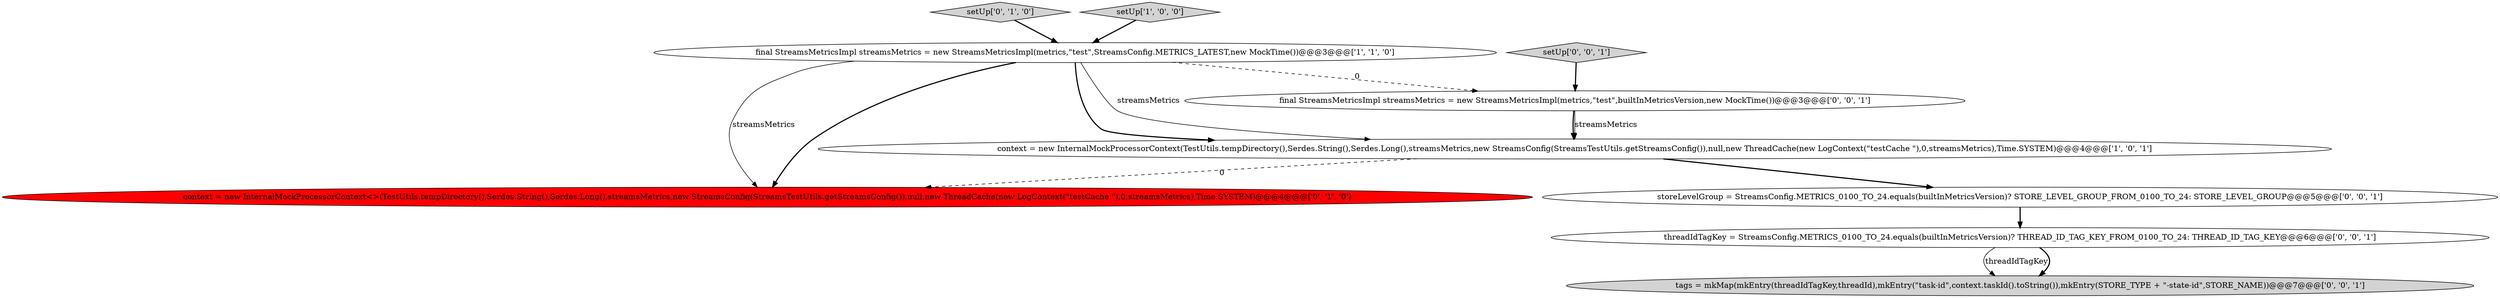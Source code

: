 digraph {
2 [style = filled, label = "final StreamsMetricsImpl streamsMetrics = new StreamsMetricsImpl(metrics,\"test\",StreamsConfig.METRICS_LATEST,new MockTime())@@@3@@@['1', '1', '0']", fillcolor = white, shape = ellipse image = "AAA0AAABBB1BBB"];
4 [style = filled, label = "context = new InternalMockProcessorContext<>(TestUtils.tempDirectory(),Serdes.String(),Serdes.Long(),streamsMetrics,new StreamsConfig(StreamsTestUtils.getStreamsConfig()),null,new ThreadCache(new LogContext(\"testCache \"),0,streamsMetrics),Time.SYSTEM)@@@4@@@['0', '1', '0']", fillcolor = red, shape = ellipse image = "AAA1AAABBB2BBB"];
7 [style = filled, label = "tags = mkMap(mkEntry(threadIdTagKey,threadId),mkEntry(\"task-id\",context.taskId().toString()),mkEntry(STORE_TYPE + \"-state-id\",STORE_NAME))@@@7@@@['0', '0', '1']", fillcolor = lightgray, shape = ellipse image = "AAA0AAABBB3BBB"];
3 [style = filled, label = "setUp['0', '1', '0']", fillcolor = lightgray, shape = diamond image = "AAA0AAABBB2BBB"];
0 [style = filled, label = "context = new InternalMockProcessorContext(TestUtils.tempDirectory(),Serdes.String(),Serdes.Long(),streamsMetrics,new StreamsConfig(StreamsTestUtils.getStreamsConfig()),null,new ThreadCache(new LogContext(\"testCache \"),0,streamsMetrics),Time.SYSTEM)@@@4@@@['1', '0', '1']", fillcolor = white, shape = ellipse image = "AAA0AAABBB1BBB"];
1 [style = filled, label = "setUp['1', '0', '0']", fillcolor = lightgray, shape = diamond image = "AAA0AAABBB1BBB"];
8 [style = filled, label = "final StreamsMetricsImpl streamsMetrics = new StreamsMetricsImpl(metrics,\"test\",builtInMetricsVersion,new MockTime())@@@3@@@['0', '0', '1']", fillcolor = white, shape = ellipse image = "AAA0AAABBB3BBB"];
5 [style = filled, label = "setUp['0', '0', '1']", fillcolor = lightgray, shape = diamond image = "AAA0AAABBB3BBB"];
6 [style = filled, label = "threadIdTagKey = StreamsConfig.METRICS_0100_TO_24.equals(builtInMetricsVersion)? THREAD_ID_TAG_KEY_FROM_0100_TO_24: THREAD_ID_TAG_KEY@@@6@@@['0', '0', '1']", fillcolor = white, shape = ellipse image = "AAA0AAABBB3BBB"];
9 [style = filled, label = "storeLevelGroup = StreamsConfig.METRICS_0100_TO_24.equals(builtInMetricsVersion)? STORE_LEVEL_GROUP_FROM_0100_TO_24: STORE_LEVEL_GROUP@@@5@@@['0', '0', '1']", fillcolor = white, shape = ellipse image = "AAA0AAABBB3BBB"];
8->0 [style = bold, label=""];
5->8 [style = bold, label=""];
1->2 [style = bold, label=""];
2->0 [style = bold, label=""];
0->9 [style = bold, label=""];
6->7 [style = solid, label="threadIdTagKey"];
8->0 [style = solid, label="streamsMetrics"];
0->4 [style = dashed, label="0"];
2->4 [style = solid, label="streamsMetrics"];
3->2 [style = bold, label=""];
2->0 [style = solid, label="streamsMetrics"];
6->7 [style = bold, label=""];
2->4 [style = bold, label=""];
2->8 [style = dashed, label="0"];
9->6 [style = bold, label=""];
}
